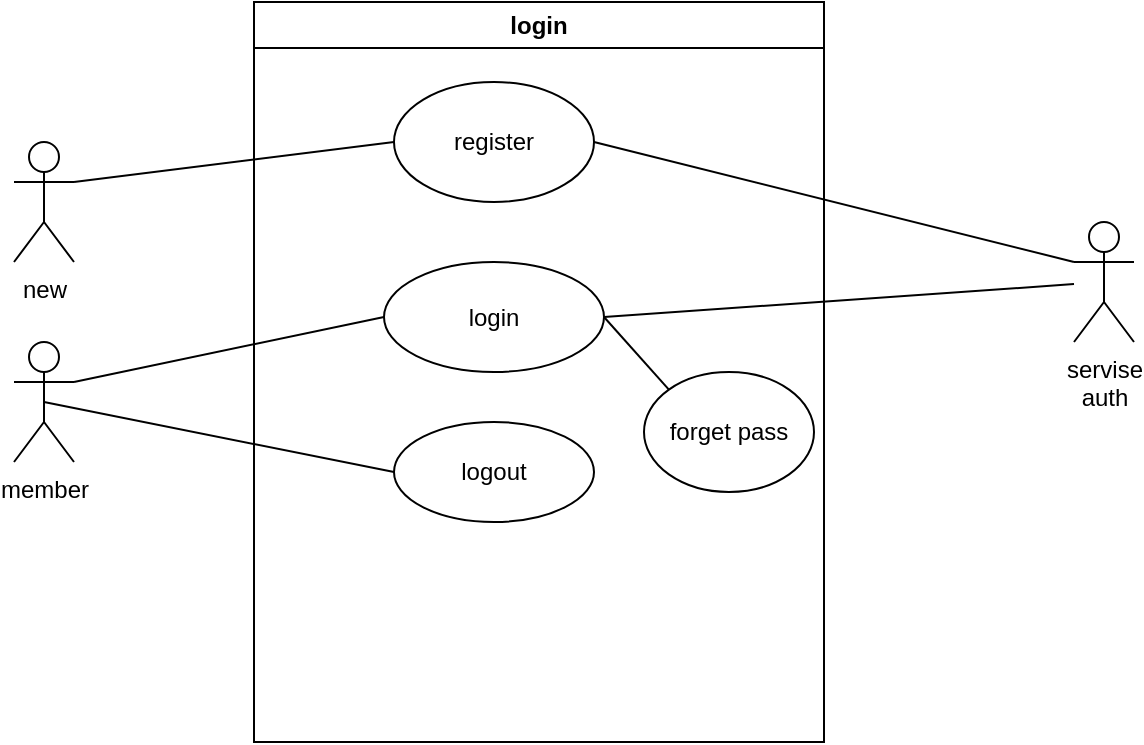 <mxfile>
    <diagram id="LL6qchJfWVtb9gPkRIVH" name="Page-1">
        <mxGraphModel dx="842" dy="452" grid="1" gridSize="10" guides="1" tooltips="1" connect="1" arrows="1" fold="1" page="1" pageScale="1" pageWidth="850" pageHeight="1100" math="0" shadow="0">
            <root>
                <mxCell id="0"/>
                <mxCell id="1" parent="0"/>
                <mxCell id="3" value="login" style="swimlane;whiteSpace=wrap;html=1;startSize=23;" parent="1" vertex="1">
                    <mxGeometry x="230" y="40" width="285" height="370" as="geometry"/>
                </mxCell>
                <mxCell id="4" value="register" style="ellipse;whiteSpace=wrap;html=1;" parent="3" vertex="1">
                    <mxGeometry x="70" y="40" width="100" height="60" as="geometry"/>
                </mxCell>
                <mxCell id="24" style="edgeStyle=none;html=1;exitX=1;exitY=0.5;exitDx=0;exitDy=0;entryX=0;entryY=0;entryDx=0;entryDy=0;endArrow=none;endFill=0;" parent="3" source="5" target="20" edge="1">
                    <mxGeometry relative="1" as="geometry"/>
                </mxCell>
                <mxCell id="5" value="login" style="ellipse;whiteSpace=wrap;html=1;" parent="3" vertex="1">
                    <mxGeometry x="65" y="130" width="110" height="55" as="geometry"/>
                </mxCell>
                <mxCell id="6" value="logout" style="ellipse;whiteSpace=wrap;html=1;" parent="3" vertex="1">
                    <mxGeometry x="70" y="210" width="100" height="50" as="geometry"/>
                </mxCell>
                <mxCell id="20" value="forget pass" style="ellipse;whiteSpace=wrap;html=1;" parent="3" vertex="1">
                    <mxGeometry x="195" y="185" width="85" height="60" as="geometry"/>
                </mxCell>
                <mxCell id="13" style="edgeStyle=none;html=1;exitX=1;exitY=0.333;exitDx=0;exitDy=0;exitPerimeter=0;entryX=0;entryY=0.5;entryDx=0;entryDy=0;endArrow=none;endFill=0;" parent="1" source="7" target="5" edge="1">
                    <mxGeometry relative="1" as="geometry"/>
                </mxCell>
                <mxCell id="14" style="edgeStyle=none;html=1;exitX=0.5;exitY=0.5;exitDx=0;exitDy=0;exitPerimeter=0;entryX=0;entryY=0.5;entryDx=0;entryDy=0;endArrow=none;endFill=0;" parent="1" source="7" target="6" edge="1">
                    <mxGeometry relative="1" as="geometry"/>
                </mxCell>
                <mxCell id="7" value="member" style="shape=umlActor;verticalLabelPosition=bottom;verticalAlign=top;html=1;outlineConnect=0;" parent="1" vertex="1">
                    <mxGeometry x="110" y="210" width="30" height="60" as="geometry"/>
                </mxCell>
                <mxCell id="12" style="edgeStyle=none;html=1;exitX=1;exitY=0.333;exitDx=0;exitDy=0;exitPerimeter=0;entryX=0;entryY=0.5;entryDx=0;entryDy=0;endArrow=none;endFill=0;" parent="1" source="10" target="4" edge="1">
                    <mxGeometry relative="1" as="geometry"/>
                </mxCell>
                <mxCell id="10" value="new&lt;br&gt;" style="shape=umlActor;verticalLabelPosition=bottom;verticalAlign=top;html=1;outlineConnect=0;" parent="1" vertex="1">
                    <mxGeometry x="110" y="110" width="30" height="60" as="geometry"/>
                </mxCell>
                <mxCell id="18" style="edgeStyle=none;html=1;exitX=1;exitY=0.5;exitDx=0;exitDy=0;endArrow=none;endFill=0;entryX=0;entryY=0.333;entryDx=0;entryDy=0;entryPerimeter=0;" parent="1" source="4" target="27" edge="1">
                    <mxGeometry relative="1" as="geometry">
                        <mxPoint x="580" y="180" as="targetPoint"/>
                    </mxGeometry>
                </mxCell>
                <mxCell id="19" style="edgeStyle=none;html=1;exitX=1;exitY=0.5;exitDx=0;exitDy=0;endArrow=none;endFill=0;" parent="1" source="5" target="27" edge="1">
                    <mxGeometry relative="1" as="geometry">
                        <mxPoint x="580" y="180" as="targetPoint"/>
                    </mxGeometry>
                </mxCell>
                <mxCell id="27" value="servise&lt;br&gt;auth" style="shape=umlActor;verticalLabelPosition=bottom;verticalAlign=top;html=1;outlineConnect=0;" vertex="1" parent="1">
                    <mxGeometry x="640" y="150" width="30" height="60" as="geometry"/>
                </mxCell>
            </root>
        </mxGraphModel>
    </diagram>
</mxfile>